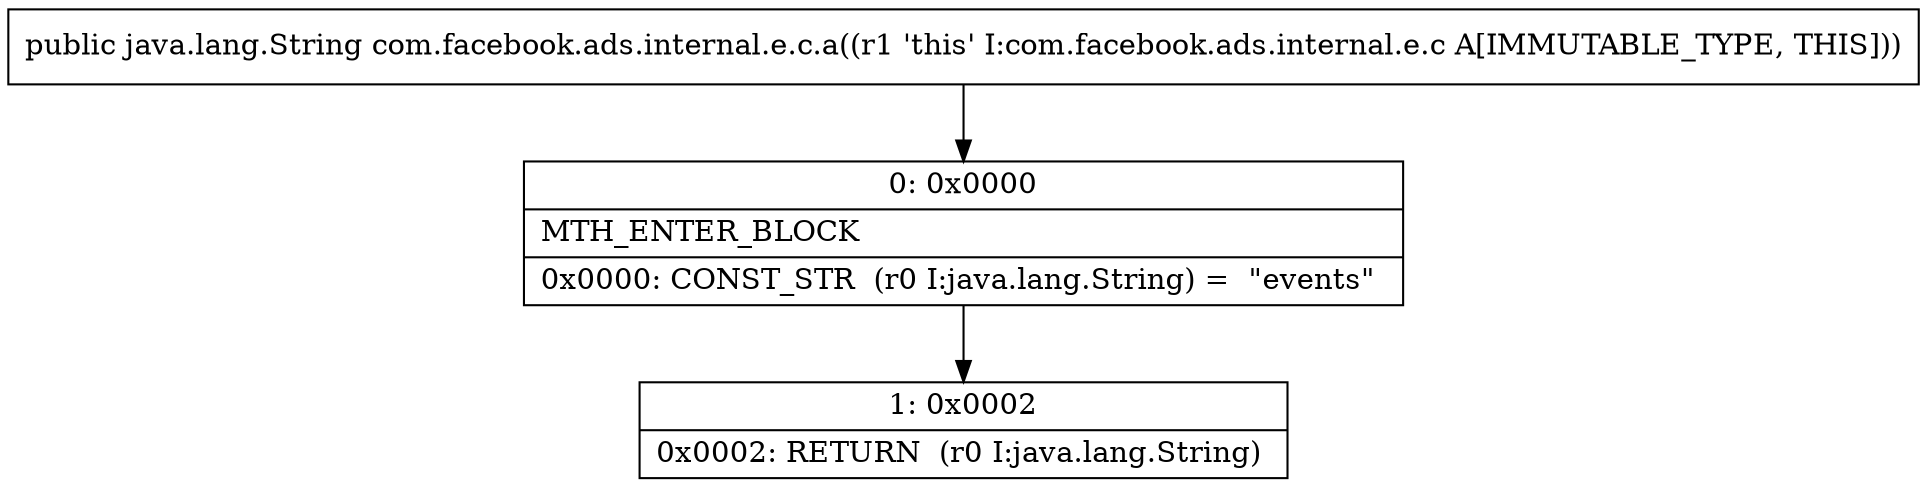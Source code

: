 digraph "CFG forcom.facebook.ads.internal.e.c.a()Ljava\/lang\/String;" {
Node_0 [shape=record,label="{0\:\ 0x0000|MTH_ENTER_BLOCK\l|0x0000: CONST_STR  (r0 I:java.lang.String) =  \"events\" \l}"];
Node_1 [shape=record,label="{1\:\ 0x0002|0x0002: RETURN  (r0 I:java.lang.String) \l}"];
MethodNode[shape=record,label="{public java.lang.String com.facebook.ads.internal.e.c.a((r1 'this' I:com.facebook.ads.internal.e.c A[IMMUTABLE_TYPE, THIS])) }"];
MethodNode -> Node_0;
Node_0 -> Node_1;
}

